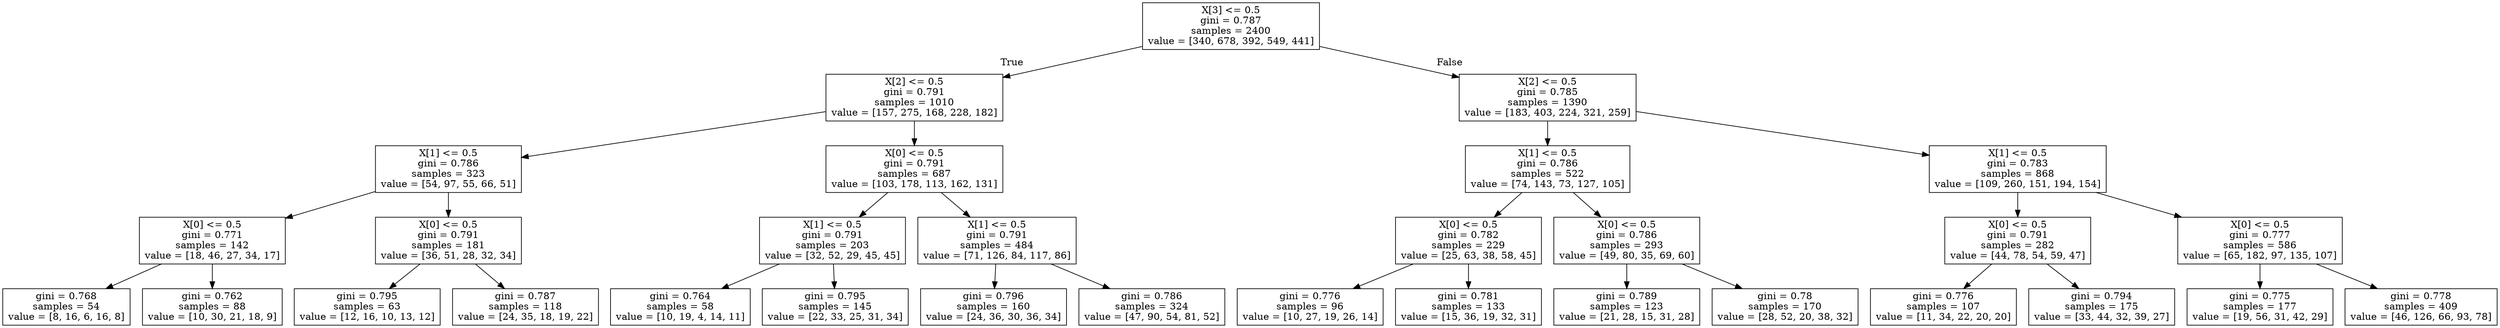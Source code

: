 digraph Tree {
node [shape=box] ;
0 [label="X[3] <= 0.5\ngini = 0.787\nsamples = 2400\nvalue = [340, 678, 392, 549, 441]"] ;
1 [label="X[2] <= 0.5\ngini = 0.791\nsamples = 1010\nvalue = [157, 275, 168, 228, 182]"] ;
0 -> 1 [labeldistance=2.5, labelangle=45, headlabel="True"] ;
2 [label="X[1] <= 0.5\ngini = 0.786\nsamples = 323\nvalue = [54, 97, 55, 66, 51]"] ;
1 -> 2 ;
3 [label="X[0] <= 0.5\ngini = 0.771\nsamples = 142\nvalue = [18, 46, 27, 34, 17]"] ;
2 -> 3 ;
4 [label="gini = 0.768\nsamples = 54\nvalue = [8, 16, 6, 16, 8]"] ;
3 -> 4 ;
5 [label="gini = 0.762\nsamples = 88\nvalue = [10, 30, 21, 18, 9]"] ;
3 -> 5 ;
6 [label="X[0] <= 0.5\ngini = 0.791\nsamples = 181\nvalue = [36, 51, 28, 32, 34]"] ;
2 -> 6 ;
7 [label="gini = 0.795\nsamples = 63\nvalue = [12, 16, 10, 13, 12]"] ;
6 -> 7 ;
8 [label="gini = 0.787\nsamples = 118\nvalue = [24, 35, 18, 19, 22]"] ;
6 -> 8 ;
9 [label="X[0] <= 0.5\ngini = 0.791\nsamples = 687\nvalue = [103, 178, 113, 162, 131]"] ;
1 -> 9 ;
10 [label="X[1] <= 0.5\ngini = 0.791\nsamples = 203\nvalue = [32, 52, 29, 45, 45]"] ;
9 -> 10 ;
11 [label="gini = 0.764\nsamples = 58\nvalue = [10, 19, 4, 14, 11]"] ;
10 -> 11 ;
12 [label="gini = 0.795\nsamples = 145\nvalue = [22, 33, 25, 31, 34]"] ;
10 -> 12 ;
13 [label="X[1] <= 0.5\ngini = 0.791\nsamples = 484\nvalue = [71, 126, 84, 117, 86]"] ;
9 -> 13 ;
14 [label="gini = 0.796\nsamples = 160\nvalue = [24, 36, 30, 36, 34]"] ;
13 -> 14 ;
15 [label="gini = 0.786\nsamples = 324\nvalue = [47, 90, 54, 81, 52]"] ;
13 -> 15 ;
16 [label="X[2] <= 0.5\ngini = 0.785\nsamples = 1390\nvalue = [183, 403, 224, 321, 259]"] ;
0 -> 16 [labeldistance=2.5, labelangle=-45, headlabel="False"] ;
17 [label="X[1] <= 0.5\ngini = 0.786\nsamples = 522\nvalue = [74, 143, 73, 127, 105]"] ;
16 -> 17 ;
18 [label="X[0] <= 0.5\ngini = 0.782\nsamples = 229\nvalue = [25, 63, 38, 58, 45]"] ;
17 -> 18 ;
19 [label="gini = 0.776\nsamples = 96\nvalue = [10, 27, 19, 26, 14]"] ;
18 -> 19 ;
20 [label="gini = 0.781\nsamples = 133\nvalue = [15, 36, 19, 32, 31]"] ;
18 -> 20 ;
21 [label="X[0] <= 0.5\ngini = 0.786\nsamples = 293\nvalue = [49, 80, 35, 69, 60]"] ;
17 -> 21 ;
22 [label="gini = 0.789\nsamples = 123\nvalue = [21, 28, 15, 31, 28]"] ;
21 -> 22 ;
23 [label="gini = 0.78\nsamples = 170\nvalue = [28, 52, 20, 38, 32]"] ;
21 -> 23 ;
24 [label="X[1] <= 0.5\ngini = 0.783\nsamples = 868\nvalue = [109, 260, 151, 194, 154]"] ;
16 -> 24 ;
25 [label="X[0] <= 0.5\ngini = 0.791\nsamples = 282\nvalue = [44, 78, 54, 59, 47]"] ;
24 -> 25 ;
26 [label="gini = 0.776\nsamples = 107\nvalue = [11, 34, 22, 20, 20]"] ;
25 -> 26 ;
27 [label="gini = 0.794\nsamples = 175\nvalue = [33, 44, 32, 39, 27]"] ;
25 -> 27 ;
28 [label="X[0] <= 0.5\ngini = 0.777\nsamples = 586\nvalue = [65, 182, 97, 135, 107]"] ;
24 -> 28 ;
29 [label="gini = 0.775\nsamples = 177\nvalue = [19, 56, 31, 42, 29]"] ;
28 -> 29 ;
30 [label="gini = 0.778\nsamples = 409\nvalue = [46, 126, 66, 93, 78]"] ;
28 -> 30 ;
}